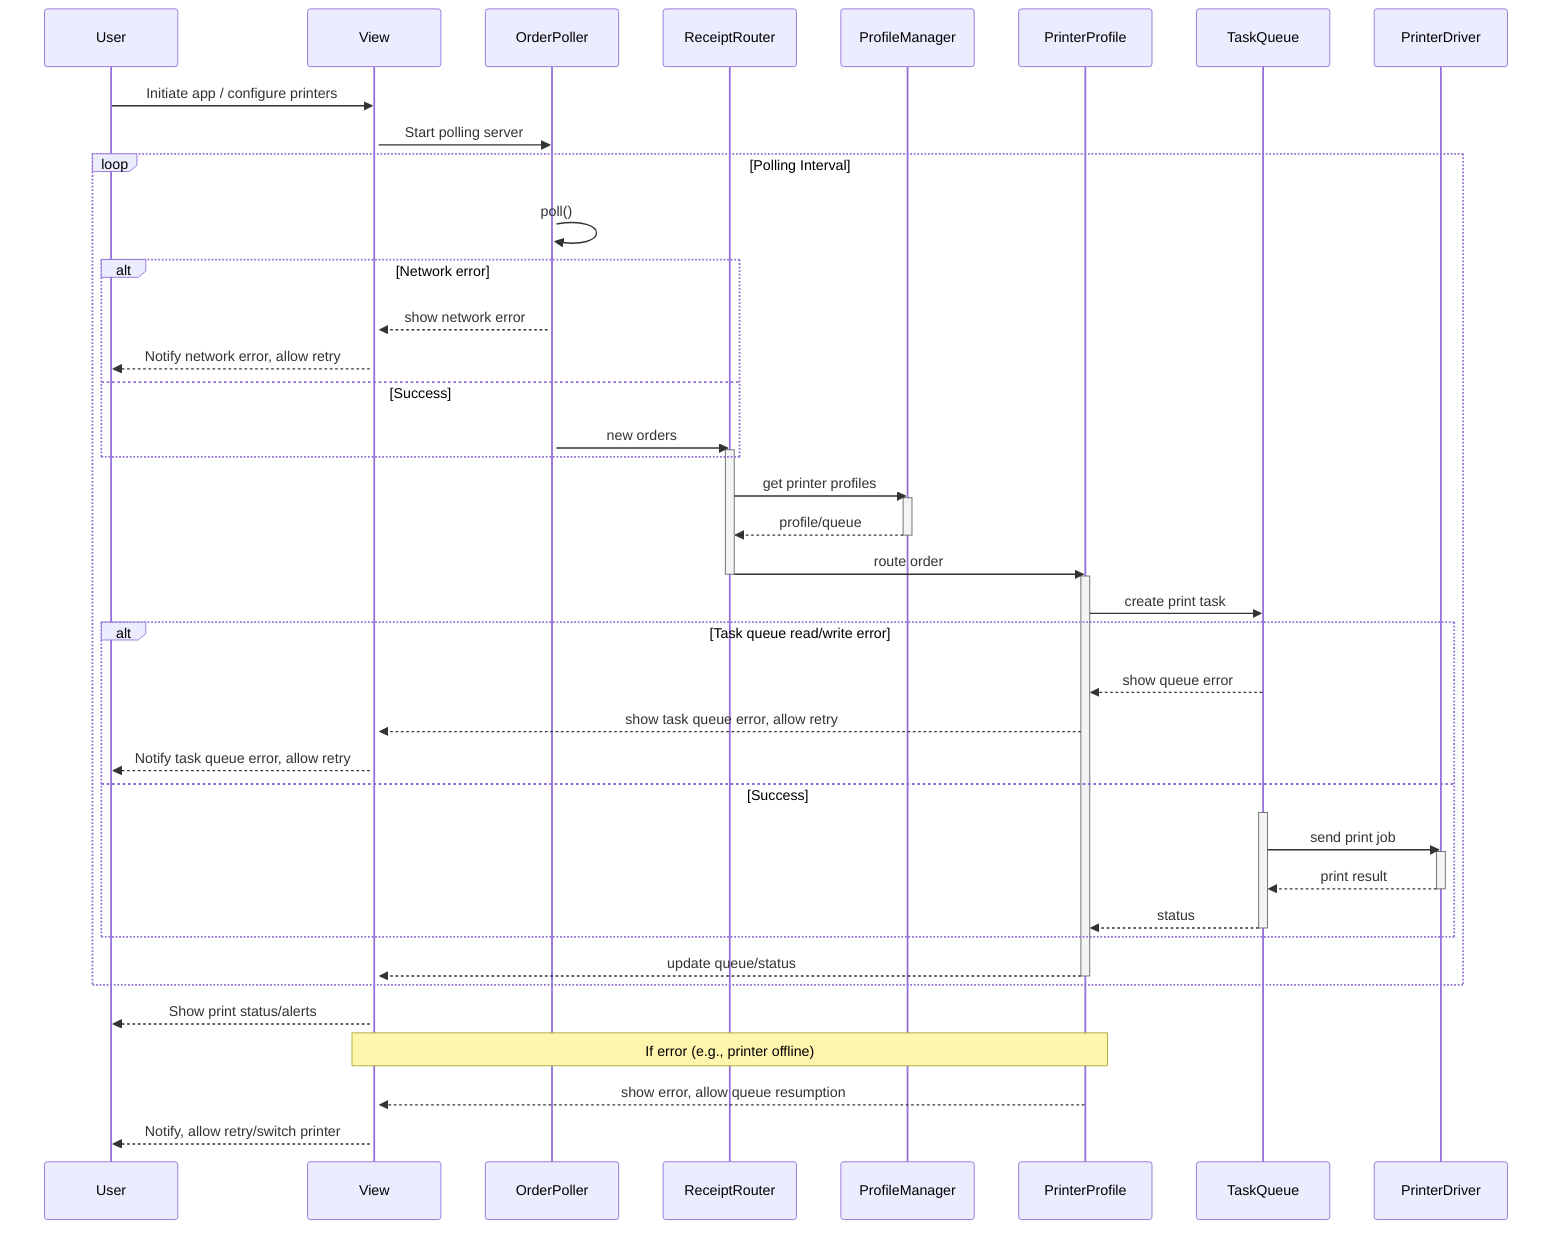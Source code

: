 sequenceDiagram
    participant User
    participant View
    participant OrderPoller
    participant ReceiptRouter
    participant ProfileManager
    participant PrinterProfile
    participant TaskQueue
    participant PrinterDriver

    User->>View: Initiate app / configure printers
    activate View
    View->>OrderPoller: Start polling server
    activate OrderPoller
    loop Polling Interval
        OrderPoller->>OrderPoller: poll()
        alt Network error
            OrderPoller-->>View: show network error
            View-->>User: Notify network error, allow retry
        else Success
            OrderPoller->>ReceiptRouter: new orders
            activate ReceiptRouter
        end
        ReceiptRouter->>ProfileManager: get printer profiles
        activate ProfileManager
        ProfileManager-->>ReceiptRouter: profile/queue
        deactivate ProfileManager
        ReceiptRouter->>PrinterProfile: route order
        deactivate ReceiptRouter
        activate PrinterProfile
        PrinterProfile->>TaskQueue: create print task
        alt Task queue read/write error
            TaskQueue-->>PrinterProfile: show queue error
            PrinterProfile-->>View: show task queue error, allow retry
            View-->>User: Notify task queue error, allow retry
        else Success
            activate TaskQueue
            TaskQueue->>PrinterDriver: send print job
            activate PrinterDriver
            PrinterDriver-->>TaskQueue: print result
            deactivate PrinterDriver
            TaskQueue-->>PrinterProfile: status
            deactivate TaskQueue
        end
        PrinterProfile-->>View: update queue/status
        deactivate PrinterProfile
    end
    View-->>User: Show print status/alerts
    Note over PrinterProfile,View: If error (e.g., printer offline)
    PrinterProfile-->>View: show error, allow queue resumption
    View-->>User: Notify, allow retry/switch printer